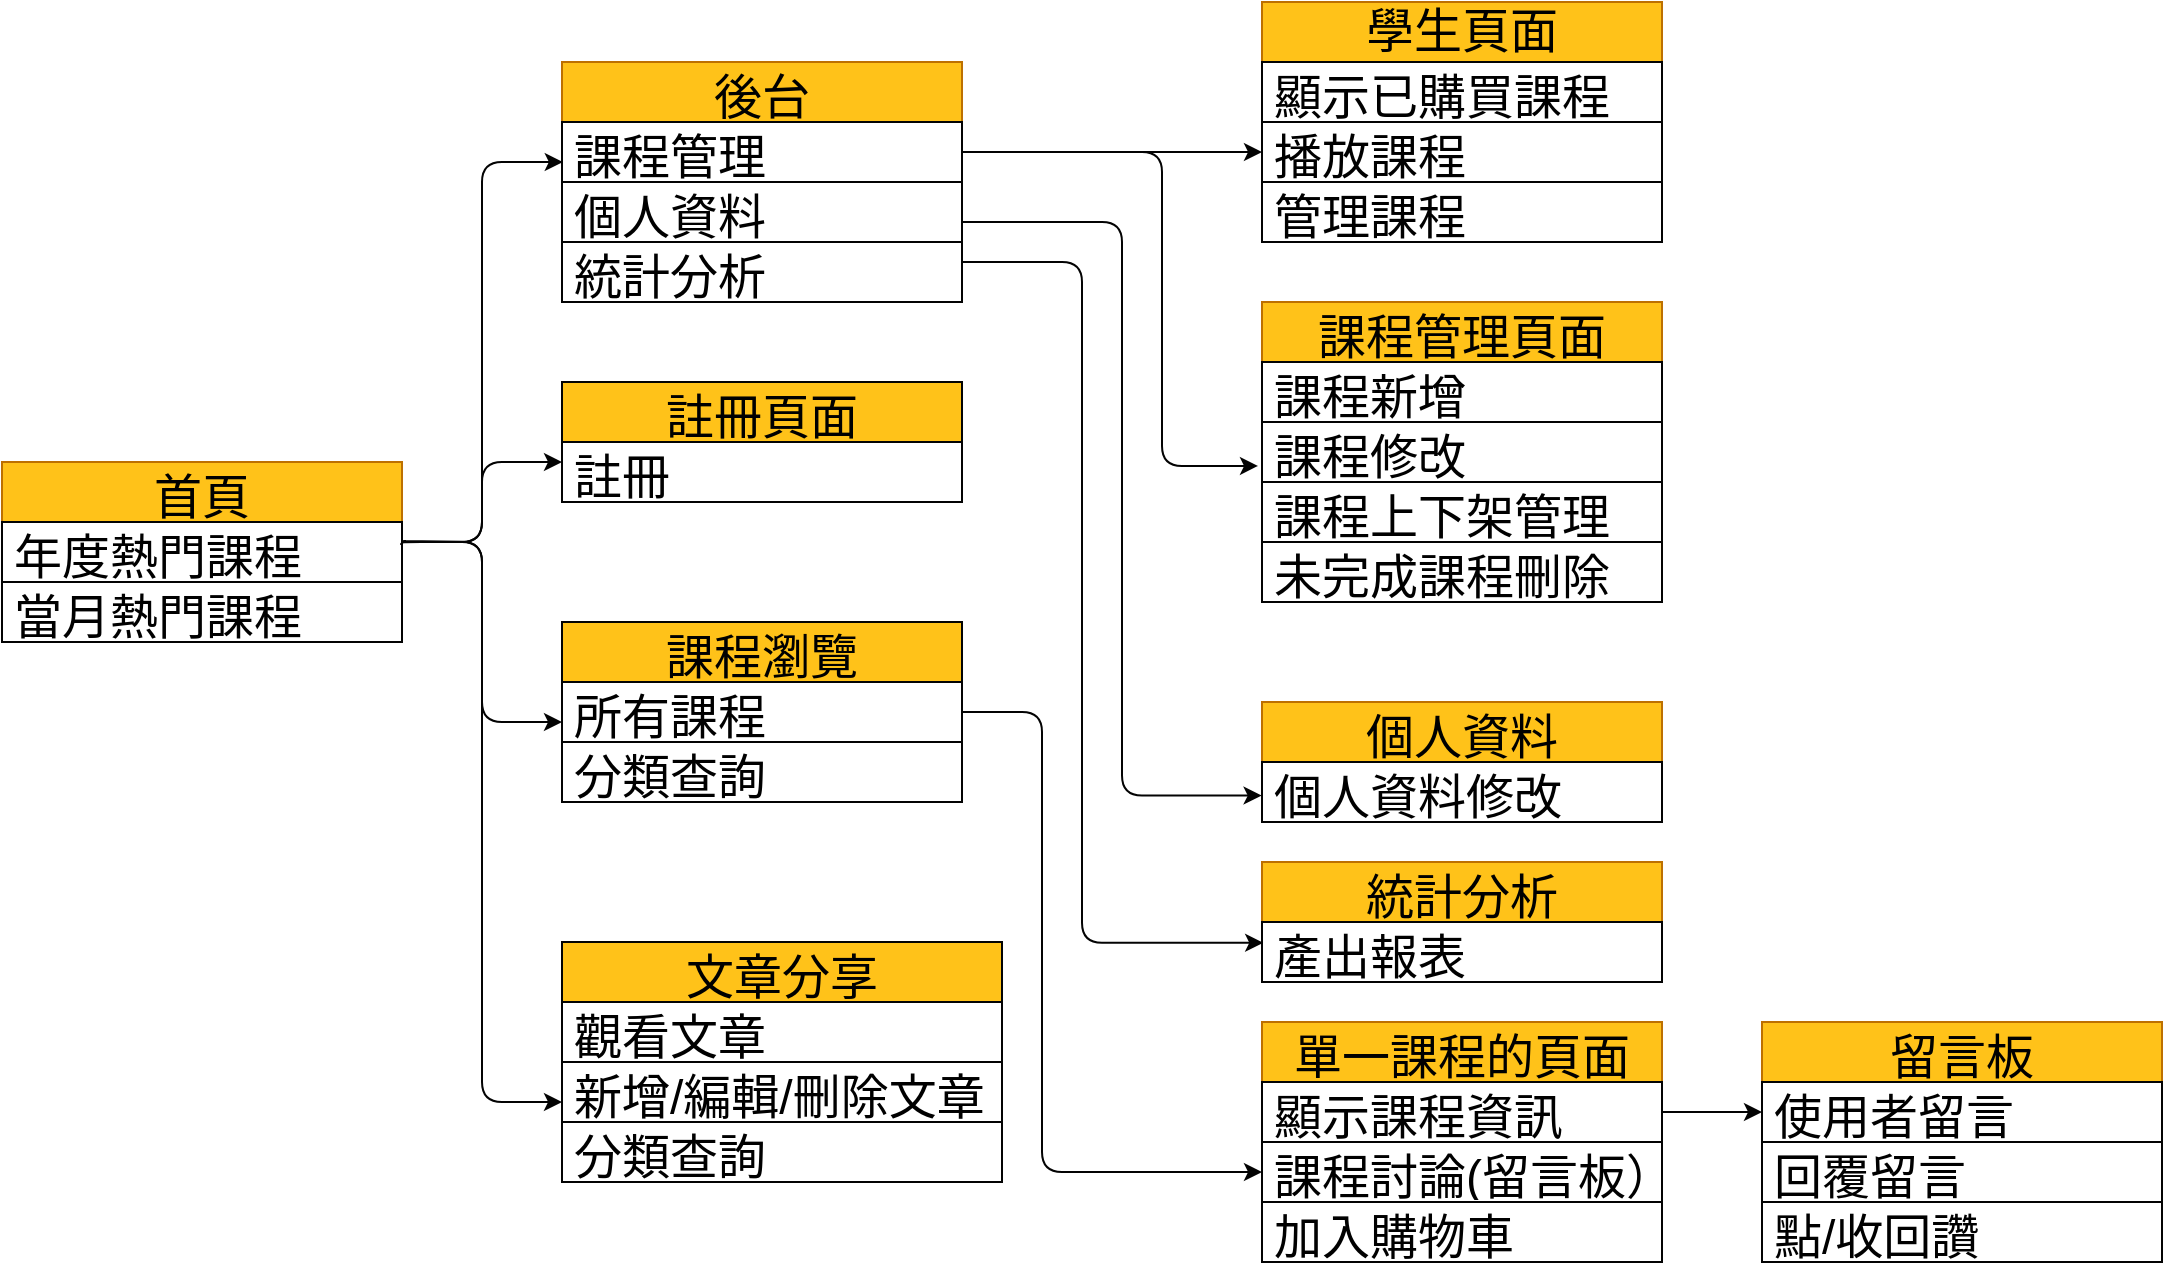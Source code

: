 <mxfile version="17.4.2" type="device"><diagram id="5eixCT4aslgIog5RmQju" name="Page-1"><mxGraphModel dx="1566" dy="817" grid="1" gridSize="10" guides="0" tooltips="1" connect="0" arrows="0" fold="1" page="0" pageScale="1" pageWidth="827" pageHeight="1169" background="#FFFFFF" math="0" shadow="0"><root><mxCell id="0"/><mxCell id="1" parent="0"/><mxCell id="qsGzzAuagtlAmWLh8xZQ-89" value="首頁" style="swimlane;fontStyle=0;childLayout=stackLayout;horizontal=1;startSize=30;horizontalStack=0;resizeParent=1;resizeParentMax=0;resizeLast=0;collapsible=1;marginBottom=0;fontSize=24;strokeColor=#BD7000;fillColor=#FFC219;fontColor=#000000;" parent="1" vertex="1"><mxGeometry y="240" width="200" height="90" as="geometry"><mxRectangle x="40" y="240" width="80" height="30" as="alternateBounds"/></mxGeometry></mxCell><mxCell id="qsGzzAuagtlAmWLh8xZQ-91" value="年度熱門課程" style="text;align=left;verticalAlign=middle;spacingLeft=4;spacingRight=4;overflow=hidden;points=[[0,0.5],[1,0.5]];portConstraint=eastwest;rotatable=0;fontSize=24;strokeColor=#030303;fontColor=#000000;" parent="qsGzzAuagtlAmWLh8xZQ-89" vertex="1"><mxGeometry y="30" width="200" height="30" as="geometry"/></mxCell><mxCell id="qsGzzAuagtlAmWLh8xZQ-119" value="當月熱門課程" style="text;align=left;verticalAlign=middle;spacingLeft=4;spacingRight=4;overflow=hidden;points=[[0,0.5],[1,0.5]];portConstraint=eastwest;rotatable=0;fontSize=24;strokeColor=#030303;fontColor=#000000;" parent="qsGzzAuagtlAmWLh8xZQ-89" vertex="1"><mxGeometry y="60" width="200" height="30" as="geometry"/></mxCell><mxCell id="qsGzzAuagtlAmWLh8xZQ-100" value="課程管理頁面" style="swimlane;fontStyle=0;childLayout=stackLayout;horizontal=1;startSize=30;horizontalStack=0;resizeParent=1;resizeParentMax=0;resizeLast=0;collapsible=1;marginBottom=0;fontSize=24;strokeColor=#BD7000;fontColor=#000000;fillColor=#FFC219;" parent="1" vertex="1"><mxGeometry x="630" y="160" width="200" height="150" as="geometry"><mxRectangle x="603" y="160" width="130" height="30" as="alternateBounds"/></mxGeometry></mxCell><mxCell id="qsGzzAuagtlAmWLh8xZQ-101" value="課程新增" style="text;align=left;verticalAlign=middle;spacingLeft=4;spacingRight=4;overflow=hidden;points=[[0,0.5],[1,0.5]];portConstraint=eastwest;rotatable=0;fontSize=24;strokeColor=#030303;fontColor=#000000;" parent="qsGzzAuagtlAmWLh8xZQ-100" vertex="1"><mxGeometry y="30" width="200" height="30" as="geometry"/></mxCell><mxCell id="qsGzzAuagtlAmWLh8xZQ-102" value="課程修改" style="text;align=left;verticalAlign=middle;spacingLeft=4;spacingRight=4;overflow=hidden;points=[[0,0.5],[1,0.5]];portConstraint=eastwest;rotatable=0;fontSize=24;strokeColor=#030303;fontColor=#000000;" parent="qsGzzAuagtlAmWLh8xZQ-100" vertex="1"><mxGeometry y="60" width="200" height="30" as="geometry"/></mxCell><mxCell id="8" value="課程上下架管理" style="text;align=left;verticalAlign=middle;spacingLeft=4;spacingRight=4;overflow=hidden;points=[[0,0.5],[1,0.5]];portConstraint=eastwest;rotatable=0;fontSize=24;strokeColor=#030303;fontColor=#000000;" parent="qsGzzAuagtlAmWLh8xZQ-100" vertex="1"><mxGeometry y="90" width="200" height="30" as="geometry"/></mxCell><mxCell id="qsGzzAuagtlAmWLh8xZQ-103" value="未完成課程刪除" style="text;align=left;verticalAlign=middle;spacingLeft=4;spacingRight=4;overflow=hidden;points=[[0,0.5],[1,0.5]];portConstraint=eastwest;rotatable=0;fontSize=24;strokeColor=#030303;fontColor=#000000;" parent="qsGzzAuagtlAmWLh8xZQ-100" vertex="1"><mxGeometry y="120" width="200" height="30" as="geometry"/></mxCell><mxCell id="qsGzzAuagtlAmWLh8xZQ-105" value="學生頁面" style="swimlane;fontStyle=0;childLayout=stackLayout;horizontal=1;startSize=30;horizontalStack=0;resizeParent=1;resizeParentMax=0;resizeLast=0;collapsible=1;marginBottom=0;fontSize=24;strokeColor=#BD7000;fontColor=#000000;whiteSpace=wrap;fillColor=#FFC219;" parent="1" vertex="1"><mxGeometry x="630" y="10" width="200" height="120" as="geometry"><mxRectangle x="600" y="320" width="130" height="30" as="alternateBounds"/></mxGeometry></mxCell><mxCell id="qsGzzAuagtlAmWLh8xZQ-106" value="顯示已購買課程" style="text;align=left;verticalAlign=middle;spacingLeft=4;spacingRight=4;overflow=hidden;points=[[0,0.5],[1,0.5]];portConstraint=eastwest;rotatable=0;fontSize=24;strokeColor=#030303;fontColor=#000000;" parent="qsGzzAuagtlAmWLh8xZQ-105" vertex="1"><mxGeometry y="30" width="200" height="30" as="geometry"/></mxCell><mxCell id="qsGzzAuagtlAmWLh8xZQ-107" value="播放課程" style="text;align=left;verticalAlign=middle;spacingLeft=4;spacingRight=4;overflow=hidden;points=[[0,0.5],[1,0.5]];portConstraint=eastwest;rotatable=0;fontSize=24;strokeColor=#030303;fontColor=#000000;" parent="qsGzzAuagtlAmWLh8xZQ-105" vertex="1"><mxGeometry y="60" width="200" height="30" as="geometry"/></mxCell><mxCell id="qsGzzAuagtlAmWLh8xZQ-108" value="管理課程" style="text;align=left;verticalAlign=middle;spacingLeft=4;spacingRight=4;overflow=hidden;points=[[0,0.5],[1,0.5]];portConstraint=eastwest;rotatable=0;fontSize=24;strokeColor=#030303;fontColor=#000000;" parent="qsGzzAuagtlAmWLh8xZQ-105" vertex="1"><mxGeometry y="90" width="200" height="30" as="geometry"/></mxCell><mxCell id="qsGzzAuagtlAmWLh8xZQ-115" value="課程瀏覽" style="swimlane;fontStyle=0;childLayout=stackLayout;horizontal=1;startSize=30;horizontalStack=0;resizeParent=1;resizeParentMax=0;resizeLast=0;collapsible=1;marginBottom=0;fontSize=24;strokeColor=#030303;fontColor=#000000;fillColor=#FFC219;labelBorderColor=none;" parent="1" vertex="1"><mxGeometry x="280" y="320" width="200" height="90" as="geometry"><mxRectangle x="280" y="320" width="130" height="30" as="alternateBounds"/></mxGeometry></mxCell><mxCell id="qsGzzAuagtlAmWLh8xZQ-116" value="所有課程" style="text;align=left;verticalAlign=middle;spacingLeft=4;spacingRight=4;overflow=hidden;points=[[0,0.5],[1,0.5]];portConstraint=eastwest;rotatable=0;fontSize=24;strokeColor=#030303;fontColor=#000000;" parent="qsGzzAuagtlAmWLh8xZQ-115" vertex="1"><mxGeometry y="30" width="200" height="30" as="geometry"/></mxCell><mxCell id="7" value="分類查詢" style="text;align=left;verticalAlign=middle;spacingLeft=4;spacingRight=4;overflow=hidden;points=[[0,0.5],[1,0.5]];portConstraint=eastwest;rotatable=0;fontSize=24;strokeColor=#030303;fontColor=#000000;" parent="qsGzzAuagtlAmWLh8xZQ-115" vertex="1"><mxGeometry y="60" width="200" height="30" as="geometry"/></mxCell><mxCell id="qsGzzAuagtlAmWLh8xZQ-120" value="註冊頁面" style="swimlane;fontStyle=0;childLayout=stackLayout;horizontal=1;startSize=30;horizontalStack=0;resizeParent=1;resizeParentMax=0;resizeLast=0;collapsible=1;marginBottom=0;fontSize=24;strokeColor=#030303;fontColor=#000000;gradientColor=none;fillColor=#FFC219;" parent="1" vertex="1"><mxGeometry x="280" y="200" width="200" height="60" as="geometry"><mxRectangle x="280" y="40" width="130" height="30" as="alternateBounds"/></mxGeometry></mxCell><mxCell id="qsGzzAuagtlAmWLh8xZQ-123" value="註冊" style="text;align=left;verticalAlign=middle;spacingLeft=4;spacingRight=4;overflow=hidden;points=[[0,0.5],[1,0.5]];portConstraint=eastwest;rotatable=0;fontSize=24;strokeColor=#030303;fontColor=#000000;" parent="qsGzzAuagtlAmWLh8xZQ-120" vertex="1"><mxGeometry y="30" width="200" height="30" as="geometry"/></mxCell><mxCell id="qsGzzAuagtlAmWLh8xZQ-124" value="個人資料" style="swimlane;fontStyle=0;childLayout=stackLayout;horizontal=1;startSize=30;horizontalStack=0;resizeParent=1;resizeParentMax=0;resizeLast=0;collapsible=1;marginBottom=0;fontSize=24;strokeColor=#BD7000;fontColor=#000000;labelBackgroundColor=none;labelBorderColor=none;fillColor=#FFC219;" parent="1" vertex="1"><mxGeometry x="630" y="360" width="200" height="60" as="geometry"><mxRectangle x="40" y="240" width="80" height="30" as="alternateBounds"/></mxGeometry></mxCell><mxCell id="qsGzzAuagtlAmWLh8xZQ-125" value="個人資料修改" style="text;align=left;verticalAlign=middle;spacingLeft=4;spacingRight=4;overflow=hidden;points=[[0,0.5],[1,0.5]];portConstraint=eastwest;rotatable=0;fontSize=24;strokeColor=#030303;fontColor=#000000;" parent="qsGzzAuagtlAmWLh8xZQ-124" vertex="1"><mxGeometry y="30" width="200" height="30" as="geometry"/></mxCell><mxCell id="qsGzzAuagtlAmWLh8xZQ-130" value="後台" style="swimlane;fontStyle=0;childLayout=stackLayout;horizontal=1;startSize=30;horizontalStack=0;resizeParent=1;resizeParentMax=0;resizeLast=0;collapsible=1;marginBottom=0;fontSize=24;strokeColor=#BD7000;fontColor=#000000;fillColor=#FFC219;" parent="1" vertex="1"><mxGeometry x="280" y="40" width="200" height="120" as="geometry"><mxRectangle x="40" y="240" width="80" height="30" as="alternateBounds"/></mxGeometry></mxCell><mxCell id="qsGzzAuagtlAmWLh8xZQ-132" value="課程管理" style="text;align=left;verticalAlign=middle;spacingLeft=4;spacingRight=4;overflow=hidden;points=[[0,0.5],[1,0.5]];portConstraint=eastwest;rotatable=0;fontSize=24;strokeColor=#030303;fontColor=#000000;" parent="qsGzzAuagtlAmWLh8xZQ-130" vertex="1"><mxGeometry y="30" width="200" height="30" as="geometry"/></mxCell><mxCell id="BfQYgAqUe49WWAK22shb-30" value="個人資料" style="text;align=left;verticalAlign=middle;spacingLeft=4;spacingRight=4;overflow=hidden;points=[[0,0.5],[1,0.5]];portConstraint=eastwest;rotatable=0;fontSize=24;strokeColor=#030303;fontColor=#000000;" vertex="1" parent="qsGzzAuagtlAmWLh8xZQ-130"><mxGeometry y="60" width="200" height="30" as="geometry"/></mxCell><mxCell id="qsGzzAuagtlAmWLh8xZQ-131" value="統計分析" style="text;align=left;verticalAlign=middle;spacingLeft=4;spacingRight=4;overflow=hidden;points=[[0,0.5],[1,0.5]];portConstraint=eastwest;rotatable=0;fontSize=24;strokeColor=#030303;fontColor=#000000;" parent="qsGzzAuagtlAmWLh8xZQ-130" vertex="1"><mxGeometry y="90" width="200" height="30" as="geometry"/></mxCell><mxCell id="qsGzzAuagtlAmWLh8xZQ-140" style="edgeStyle=orthogonalEdgeStyle;orthogonalLoop=1;jettySize=auto;html=1;entryX=0;entryY=0.5;entryDx=0;entryDy=0;fontSize=24;labelBackgroundColor=#EEEEEE;fontColor=#000000;strokeColor=#030303;" parent="1" source="qsGzzAuagtlAmWLh8xZQ-132" target="qsGzzAuagtlAmWLh8xZQ-107" edge="1"><mxGeometry relative="1" as="geometry"><Array as="points"><mxPoint x="590" y="85"/><mxPoint x="590" y="85"/></Array></mxGeometry></mxCell><mxCell id="qsGzzAuagtlAmWLh8xZQ-141" style="edgeStyle=orthogonalEdgeStyle;orthogonalLoop=1;jettySize=auto;html=1;entryX=-0.01;entryY=0.733;entryDx=0;entryDy=0;entryPerimeter=0;fontSize=24;labelBackgroundColor=#EEEEEE;fontColor=#000000;strokeColor=#030303;" parent="1" source="qsGzzAuagtlAmWLh8xZQ-132" target="qsGzzAuagtlAmWLh8xZQ-102" edge="1"><mxGeometry relative="1" as="geometry"><Array as="points"><mxPoint x="580" y="85"/><mxPoint x="580" y="242"/></Array></mxGeometry></mxCell><mxCell id="qsGzzAuagtlAmWLh8xZQ-148" value="單一課程的頁面" style="swimlane;fontStyle=0;childLayout=stackLayout;horizontal=1;startSize=30;horizontalStack=0;resizeParent=1;resizeParentMax=0;resizeLast=0;collapsible=1;marginBottom=0;fontSize=24;strokeColor=#BD7000;fontColor=#000000;fillColor=#FFC219;" parent="1" vertex="1"><mxGeometry x="630" y="520" width="200" height="120" as="geometry"><mxRectangle x="400" y="680" width="130" height="30" as="alternateBounds"/></mxGeometry></mxCell><mxCell id="qsGzzAuagtlAmWLh8xZQ-149" value="顯示課程資訊" style="text;align=left;verticalAlign=middle;spacingLeft=4;spacingRight=4;overflow=hidden;points=[[0,0.5],[1,0.5]];portConstraint=eastwest;rotatable=0;fontSize=24;strokeColor=#030303;fontColor=#000000;" parent="qsGzzAuagtlAmWLh8xZQ-148" vertex="1"><mxGeometry y="30" width="200" height="30" as="geometry"/></mxCell><mxCell id="qsGzzAuagtlAmWLh8xZQ-150" value="課程討論(留言板）" style="text;align=left;verticalAlign=middle;spacingLeft=4;spacingRight=4;overflow=hidden;points=[[0,0.5],[1,0.5]];portConstraint=eastwest;rotatable=0;fontSize=24;strokeColor=#030303;fontColor=#000000;" parent="qsGzzAuagtlAmWLh8xZQ-148" vertex="1"><mxGeometry y="60" width="200" height="30" as="geometry"/></mxCell><mxCell id="qsGzzAuagtlAmWLh8xZQ-151" value="加入購物車" style="text;align=left;verticalAlign=middle;spacingLeft=4;spacingRight=4;overflow=hidden;points=[[0,0.5],[1,0.5]];portConstraint=eastwest;rotatable=0;fontSize=24;strokeColor=#030303;fontColor=#000000;" parent="qsGzzAuagtlAmWLh8xZQ-148" vertex="1"><mxGeometry y="90" width="200" height="30" as="geometry"/></mxCell><mxCell id="qsGzzAuagtlAmWLh8xZQ-152" style="edgeStyle=orthogonalEdgeStyle;orthogonalLoop=1;jettySize=auto;html=1;entryX=0;entryY=0.5;entryDx=0;entryDy=0;fontSize=24;labelBackgroundColor=#EEEEEE;fontColor=#000000;strokeColor=#030303;" parent="1" source="qsGzzAuagtlAmWLh8xZQ-116" target="qsGzzAuagtlAmWLh8xZQ-150" edge="1"><mxGeometry relative="1" as="geometry"><Array as="points"><mxPoint x="520" y="365"/><mxPoint x="520" y="595"/></Array></mxGeometry></mxCell><mxCell id="qsGzzAuagtlAmWLh8xZQ-153" value="留言板" style="swimlane;fontStyle=0;childLayout=stackLayout;horizontal=1;startSize=30;horizontalStack=0;resizeParent=1;resizeParentMax=0;resizeLast=0;collapsible=1;marginBottom=0;fontSize=24;strokeColor=#BD7000;fontColor=#000000;fillColor=#FFC219;" parent="1" vertex="1"><mxGeometry x="880" y="520" width="200" height="120" as="geometry"><mxRectangle x="400" y="680" width="130" height="30" as="alternateBounds"/></mxGeometry></mxCell><mxCell id="qsGzzAuagtlAmWLh8xZQ-156" value="使用者留言" style="text;align=left;verticalAlign=middle;spacingLeft=4;spacingRight=4;overflow=hidden;points=[[0,0.5],[1,0.5]];portConstraint=eastwest;rotatable=0;fontSize=24;strokeColor=#030303;fontColor=#000000;" parent="qsGzzAuagtlAmWLh8xZQ-153" vertex="1"><mxGeometry y="30" width="200" height="30" as="geometry"/></mxCell><mxCell id="qsGzzAuagtlAmWLh8xZQ-155" value="回覆留言" style="text;align=left;verticalAlign=middle;spacingLeft=4;spacingRight=4;overflow=hidden;points=[[0,0.5],[1,0.5]];portConstraint=eastwest;rotatable=0;fontSize=24;strokeColor=#030303;fontColor=#000000;" parent="qsGzzAuagtlAmWLh8xZQ-153" vertex="1"><mxGeometry y="60" width="200" height="30" as="geometry"/></mxCell><mxCell id="BfQYgAqUe49WWAK22shb-33" value="點/收回讚" style="text;align=left;verticalAlign=middle;spacingLeft=4;spacingRight=4;overflow=hidden;points=[[0,0.5],[1,0.5]];portConstraint=eastwest;rotatable=0;fontSize=24;strokeColor=#030303;fontColor=#000000;" vertex="1" parent="qsGzzAuagtlAmWLh8xZQ-153"><mxGeometry y="90" width="200" height="30" as="geometry"/></mxCell><mxCell id="qsGzzAuagtlAmWLh8xZQ-159" style="edgeStyle=orthogonalEdgeStyle;orthogonalLoop=1;jettySize=auto;html=1;fontSize=24;exitX=1;exitY=0.5;exitDx=0;exitDy=0;entryX=0;entryY=0.5;entryDx=0;entryDy=0;labelBackgroundColor=#EEEEEE;fontColor=#000000;strokeColor=#030303;" parent="1" source="qsGzzAuagtlAmWLh8xZQ-149" target="qsGzzAuagtlAmWLh8xZQ-156" edge="1"><mxGeometry relative="1" as="geometry"><mxPoint x="880" y="660" as="targetPoint"/></mxGeometry></mxCell><mxCell id="10" value="文章分享" style="swimlane;fontStyle=0;childLayout=stackLayout;horizontal=1;startSize=30;horizontalStack=0;resizeParent=1;resizeParentMax=0;resizeLast=0;collapsible=1;marginBottom=0;fontSize=24;strokeColor=#030303;fontColor=#000000;fillColor=#FFC219;" parent="1" vertex="1"><mxGeometry x="280" y="480" width="220" height="120" as="geometry"><mxRectangle x="280" y="480" width="80" height="30" as="alternateBounds"/></mxGeometry></mxCell><mxCell id="12" value="觀看文章" style="text;align=left;verticalAlign=middle;spacingLeft=4;spacingRight=4;overflow=hidden;points=[[0,0.5],[1,0.5]];portConstraint=eastwest;rotatable=0;fontSize=24;strokeColor=#030303;fontColor=#000000;" parent="10" vertex="1"><mxGeometry y="30" width="220" height="30" as="geometry"/></mxCell><mxCell id="13" value="新增/編輯/刪除文章" style="text;align=left;verticalAlign=middle;spacingLeft=4;spacingRight=4;overflow=hidden;points=[[0,0.5],[1,0.5]];portConstraint=eastwest;rotatable=0;fontSize=24;strokeColor=#030303;fontColor=#000000;" parent="10" vertex="1"><mxGeometry y="60" width="220" height="30" as="geometry"/></mxCell><mxCell id="19" value="分類查詢" style="text;align=left;verticalAlign=middle;spacingLeft=4;spacingRight=4;overflow=hidden;points=[[0,0.5],[1,0.5]];portConstraint=eastwest;rotatable=0;fontSize=24;strokeColor=#030303;fontColor=#000000;" parent="10" vertex="1"><mxGeometry y="90" width="220" height="30" as="geometry"/></mxCell><mxCell id="22" value="統計分析" style="swimlane;fontStyle=0;childLayout=stackLayout;horizontal=1;startSize=30;horizontalStack=0;resizeParent=1;resizeParentMax=0;resizeLast=0;collapsible=1;marginBottom=0;fontSize=24;strokeColor=#BD7000;fontColor=#000000;fillColor=#FFC219;" parent="1" vertex="1"><mxGeometry x="630" y="440" width="200" height="60" as="geometry"><mxRectangle x="280" y="40" width="130" height="30" as="alternateBounds"/></mxGeometry></mxCell><mxCell id="23" value="產出報表" style="text;align=left;verticalAlign=middle;spacingLeft=4;spacingRight=4;overflow=hidden;points=[[0,0.5],[1,0.5]];portConstraint=eastwest;rotatable=0;fontSize=24;strokeColor=#030303;fontColor=#000000;" parent="22" vertex="1"><mxGeometry y="30" width="200" height="30" as="geometry"/></mxCell><mxCell id="24" style="edgeStyle=orthogonalEdgeStyle;orthogonalLoop=1;jettySize=auto;html=1;fontSize=24;labelBackgroundColor=#EEEEEE;fontColor=#000000;strokeColor=#030303;entryX=0.003;entryY=0.347;entryDx=0;entryDy=0;entryPerimeter=0;" parent="1" edge="1" target="23"><mxGeometry relative="1" as="geometry"><Array as="points"><mxPoint x="480" y="140"/><mxPoint x="540" y="140"/><mxPoint x="540" y="480"/></Array><mxPoint x="480" y="140" as="sourcePoint"/><mxPoint x="600" y="490" as="targetPoint"/></mxGeometry></mxCell><mxCell id="BfQYgAqUe49WWAK22shb-26" style="edgeStyle=orthogonalEdgeStyle;orthogonalLoop=1;jettySize=auto;html=1;entryX=0;entryY=0.667;entryDx=0;entryDy=0;entryPerimeter=0;fontSize=24;labelBackgroundColor=#EEEEEE;fontColor=#000000;strokeColor=#030303;" edge="1" parent="1" target="qsGzzAuagtlAmWLh8xZQ-116"><mxGeometry relative="1" as="geometry"><Array as="points"><mxPoint x="240" y="280"/><mxPoint x="240" y="370"/></Array><mxPoint x="200" y="280" as="sourcePoint"/><mxPoint x="261" y="436.99" as="targetPoint"/></mxGeometry></mxCell><mxCell id="BfQYgAqUe49WWAK22shb-27" style="edgeStyle=orthogonalEdgeStyle;orthogonalLoop=1;jettySize=auto;html=1;entryX=0;entryY=0.667;entryDx=0;entryDy=0;entryPerimeter=0;fontSize=24;labelBackgroundColor=#EEEEEE;fontColor=#000000;strokeColor=#030303;exitX=1.01;exitY=0.317;exitDx=0;exitDy=0;exitPerimeter=0;" edge="1" parent="1" source="qsGzzAuagtlAmWLh8xZQ-91"><mxGeometry relative="1" as="geometry"><Array as="points"><mxPoint x="200" y="280"/><mxPoint x="240" y="280"/><mxPoint x="240" y="560"/></Array><mxPoint x="200" y="470" as="sourcePoint"/><mxPoint x="280" y="560.01" as="targetPoint"/></mxGeometry></mxCell><mxCell id="BfQYgAqUe49WWAK22shb-28" style="edgeStyle=orthogonalEdgeStyle;orthogonalLoop=1;jettySize=auto;html=1;entryX=0;entryY=0.667;entryDx=0;entryDy=0;entryPerimeter=0;fontSize=24;labelBackgroundColor=#EEEEEE;fontColor=#000000;strokeColor=#030303;exitX=0.998;exitY=0.383;exitDx=0;exitDy=0;exitPerimeter=0;" edge="1" parent="1" source="qsGzzAuagtlAmWLh8xZQ-91"><mxGeometry relative="1" as="geometry"><Array as="points"><mxPoint x="200" y="280"/><mxPoint x="240" y="280"/><mxPoint x="240" y="240"/></Array><mxPoint x="200" y="150" as="sourcePoint"/><mxPoint x="280" y="240.01" as="targetPoint"/></mxGeometry></mxCell><mxCell id="BfQYgAqUe49WWAK22shb-29" style="edgeStyle=orthogonalEdgeStyle;orthogonalLoop=1;jettySize=auto;html=1;entryX=0;entryY=0.667;entryDx=0;entryDy=0;entryPerimeter=0;fontSize=24;labelBackgroundColor=#EEEEEE;fontColor=#000000;strokeColor=#030303;" edge="1" parent="1"><mxGeometry relative="1" as="geometry"><Array as="points"><mxPoint x="200" y="280"/><mxPoint x="240" y="280"/><mxPoint x="240" y="90"/></Array><mxPoint x="200" y="280" as="sourcePoint"/><mxPoint x="280.4" y="90.01" as="targetPoint"/></mxGeometry></mxCell><mxCell id="BfQYgAqUe49WWAK22shb-32" style="edgeStyle=orthogonalEdgeStyle;orthogonalLoop=1;jettySize=auto;html=1;fontSize=24;labelBackgroundColor=#EEEEEE;fontColor=#000000;strokeColor=#030303;entryX=-0.001;entryY=0.56;entryDx=0;entryDy=0;entryPerimeter=0;" edge="1" parent="1" target="qsGzzAuagtlAmWLh8xZQ-125"><mxGeometry relative="1" as="geometry"><Array as="points"><mxPoint x="560" y="120"/><mxPoint x="560" y="407"/></Array><mxPoint x="480" y="120" as="sourcePoint"/><mxPoint x="609.8" y="368.79" as="targetPoint"/></mxGeometry></mxCell></root></mxGraphModel></diagram></mxfile>
